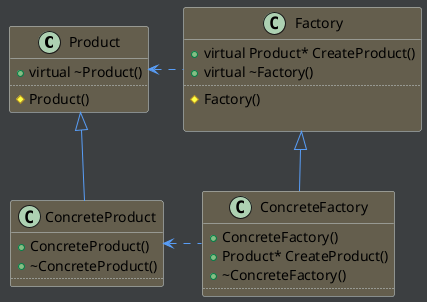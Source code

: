 @startuml Factory

skinparam BackGroundColor #3c3f41


skinparam class {
    BorderColor #cbd5d6
    ArrowColor #589df6
    BackGroundColor #645e4d
}

class Product{
    + virtual ~Product()
    ..
    # Product()
}

class ConcreteProduct{
    + ConcreteProduct()
    + ~ConcreteProduct()
    ..
}



class Factory{
    + virtual Product* CreateProduct()
    + virtual ~Factory()
    ..
    # Factory()
    
}

class ConcreteFactory{
    + ConcreteFactory()
    + Product* CreateProduct()
    + ~ConcreteFactory()
    ..
}

ConcreteFactory .left.> ConcreteProduct
ConcreteProduct -up-|> Product
Factory .left.> Product
ConcreteFactory -up-|> Factory

'排版'

'ConcreteFactory -up-> Product
'ConcreteProduct -up-> Product

@enduml